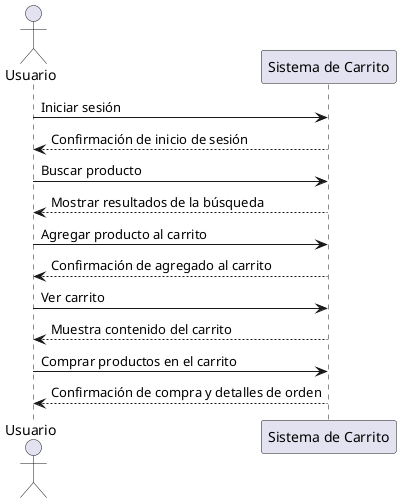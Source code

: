 @startuml
actor Usuario
participant "Sistema de Carrito" as Sistema


Usuario -> Sistema: Iniciar sesión
Sistema --> Usuario: Confirmación de inicio de sesión


Usuario -> Sistema: Buscar producto
Sistema --> Usuario: Mostrar resultados de la búsqueda


Usuario -> Sistema: Agregar producto al carrito
Sistema --> Usuario: Confirmación de agregado al carrito


Usuario -> Sistema: Ver carrito
Sistema --> Usuario: Muestra contenido del carrito


Usuario -> Sistema: Comprar productos en el carrito
Sistema --> Usuario: Confirmación de compra y detalles de orden

@enduml
